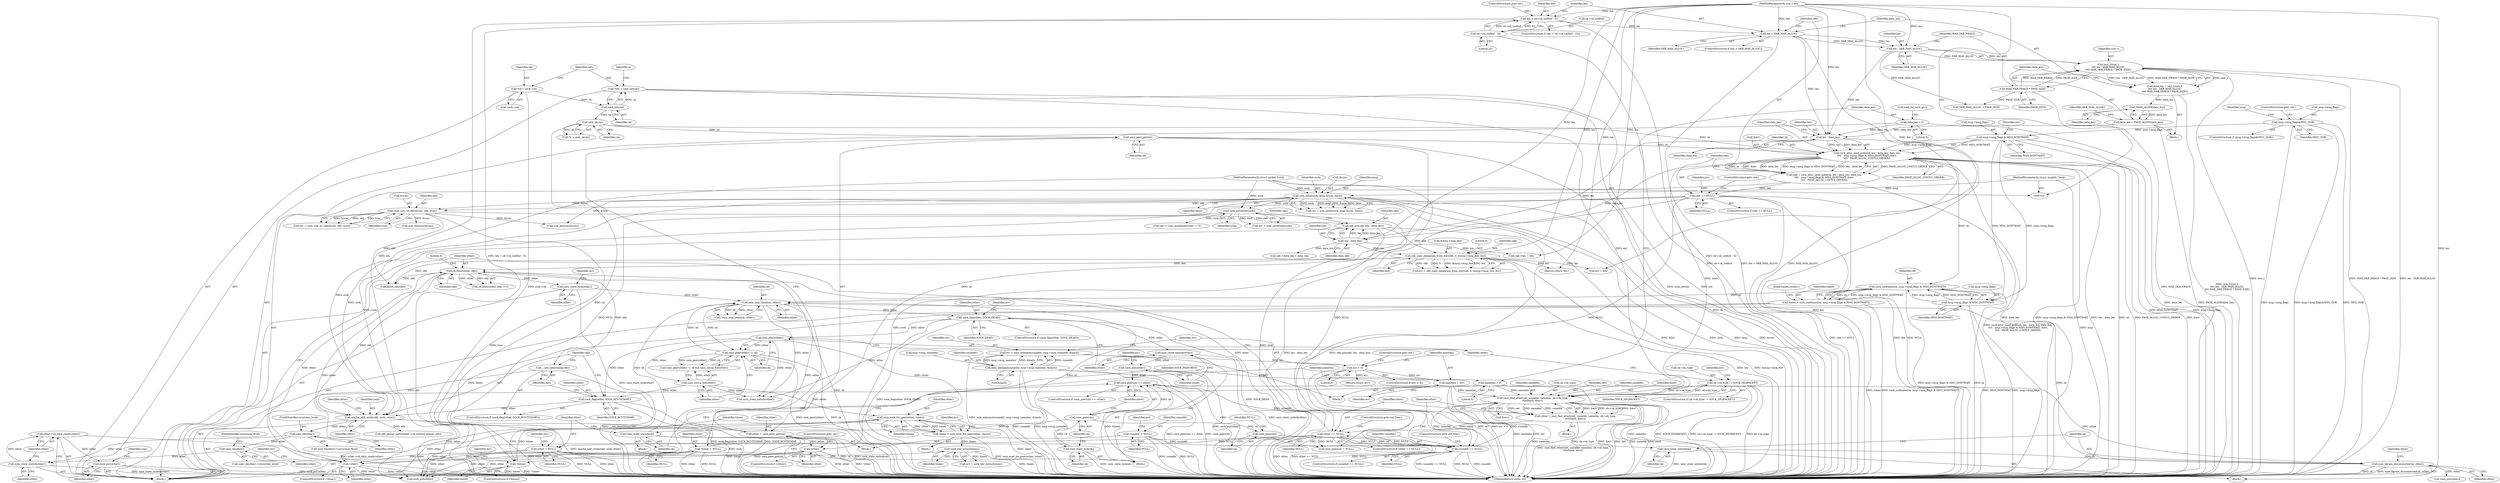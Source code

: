 digraph "0_linux_7d267278a9ece963d77eefec61630223fce08c6c_2@API" {
"1000531" [label="(Call,other->sk_data_ready(other))"];
"1000529" [label="(Call,unix_state_unlock(other))"];
"1000525" [label="(Call,unix_sk(other))"];
"1000520" [label="(Call,unix_sk(other))"];
"1000506" [label="(Call,maybe_add_creds(skb, sock, other))"];
"1000371" [label="(Call,sk_filter(other, skb))"];
"1000365" [label="(Call,other == NULL)"];
"1000352" [label="(Call,other = unix_find_other(net, sunaddr, namelen, sk->sk_type,\n\t\t\t\t\thash, &err))"];
"1000354" [label="(Call,unix_find_other(net, sunaddr, namelen, sk->sk_type,\n\t\t\t\t\thash, &err))"];
"1000115" [label="(Call,*net = sock_net(sk))"];
"1000117" [label="(Call,sock_net(sk))"];
"1000109" [label="(Call,*sk = sock->sk)"];
"1000348" [label="(Call,sunaddr == NULL)"];
"1000175" [label="(Call,unix_mkname(sunaddr, msg->msg_namelen, &hash))"];
"1000192" [label="(Call,sunaddr = NULL)"];
"1000280" [label="(Call,skb == NULL)"];
"1000263" [label="(Call,skb = sock_alloc_send_pskb(sk, len - data_len, data_len,\n\t\t\t\t   msg->msg_flags & MSG_DONTWAIT, &err,\n\t\t\t\t   PAGE_ALLOC_COSTLY_ORDER))"];
"1000265" [label="(Call,sock_alloc_send_pskb(sk, len - data_len, data_len,\n\t\t\t\t   msg->msg_flags & MSG_DONTWAIT, &err,\n\t\t\t\t   PAGE_ALLOC_COSTLY_ORDER))"];
"1000122" [label="(Call,unix_sk(sk))"];
"1000201" [label="(Call,unix_peer_get(sk))"];
"1000267" [label="(Call,len - data_len)"];
"1000241" [label="(Call,len > SKB_MAX_ALLOC)"];
"1000232" [label="(Call,len > sk->sk_sndbuf - 32)"];
"1000106" [label="(MethodParameterIn,size_t len)"];
"1000234" [label="(Call,sk->sk_sndbuf - 32)"];
"1000249" [label="(Call,len - SKB_MAX_ALLOC)"];
"1000139" [label="(Call,data_len = 0)"];
"1000255" [label="(Call,data_len = PAGE_ALIGN(data_len))"];
"1000257" [label="(Call,PAGE_ALIGN(data_len))"];
"1000245" [label="(Call,data_len = min_t(size_t,\n\t\t\t\t len - SKB_MAX_ALLOC,\n\t\t\t\t MAX_SKB_FRAGS * PAGE_SIZE))"];
"1000247" [label="(Call,min_t(size_t,\n\t\t\t\t len - SKB_MAX_ALLOC,\n\t\t\t\t MAX_SKB_FRAGS * PAGE_SIZE))"];
"1000252" [label="(Call,MAX_SKB_FRAGS * PAGE_SIZE)"];
"1000271" [label="(Call,msg->msg_flags & MSG_DONTWAIT)"];
"1000162" [label="(Call,msg->msg_flags&MSG_OOB)"];
"1000187" [label="(Call,namelen = err)"];
"1000183" [label="(Call,err < 0)"];
"1000173" [label="(Call,err = unix_mkname(sunaddr, msg->msg_namelen, &hash))"];
"1000129" [label="(Call,namelen = 0)"];
"1000450" [label="(Call,sk->sk_type != SOCK_SEQPACKET)"];
"1000340" [label="(Call,!other)"];
"1000125" [label="(Call,*other = NULL)"];
"1000488" [label="(Call,unix_wait_for_peer(other, timeo))"];
"1000471" [label="(Call,unix_peer(other))"];
"1000393" [label="(Call,sock_flag(other, SOCK_DEAD))"];
"1000388" [label="(Call,unix_may_send(sk, other))"];
"1000331" [label="(Call,sock_sndtimeo(sk, msg->msg_flags & MSG_DONTWAIT))"];
"1000333" [label="(Call,msg->msg_flags & MSG_DONTWAIT)"];
"1000470" [label="(Call,unix_peer(other) != sk)"];
"1000418" [label="(Call,unix_dgram_disconnected(sk, other))"];
"1000416" [label="(Call,unix_state_unlock(sk))"];
"1000413" [label="(Call,unix_peer(sk))"];
"1000408" [label="(Call,unix_peer(sk))"];
"1000404" [label="(Call,unix_state_lock(sk))"];
"1000407" [label="(Call,unix_peer(sk) == other)"];
"1000399" [label="(Call,sock_put(other))"];
"1000397" [label="(Call,unix_state_unlock(other))"];
"1000429" [label="(Call,unix_state_unlock(sk))"];
"1000380" [label="(Call,unix_state_lock(other))"];
"1000474" [label="(Call,unix_recvq_full(other))"];
"1000478" [label="(Call,!timeo)"];
"1000493" [label="(Call,sock_intr_errno(timeo))"];
"1000486" [label="(Call,timeo = unix_wait_for_peer(other, timeo))"];
"1000329" [label="(Call,timeo = sock_sndtimeo(sk, msg->msg_flags & MSG_DONTWAIT))"];
"1000431" [label="(Call,other = NULL)"];
"1000204" [label="(Call,!other)"];
"1000199" [label="(Call,other = unix_peer_get(sk))"];
"1000318" [label="(Call,skb_copy_datagram_from_iter(skb, 0, &msg->msg_iter, len))"];
"1000301" [label="(Call,skb_put(skb, len - data_len))"];
"1000286" [label="(Call,unix_scm_to_skb(&scm, skb, true))"];
"1000145" [label="(Call,scm_send(sock, msg, &scm, false))"];
"1000104" [label="(MethodParameterIn,struct socket *sock)"];
"1000105" [label="(MethodParameterIn,struct msghdr *msg)"];
"1000303" [label="(Call,len - data_len)"];
"1000504" [label="(Call,__net_timestamp(skb))"];
"1000223" [label="(Call,unix_autobind(sock))"];
"1000501" [label="(Call,sock_flag(other, SOCK_RCVTSTAMP))"];
"1000533" [label="(Call,sock_put(other))"];
"1000432" [label="(Identifier,other)"];
"1000120" [label="(Call,*u = unix_sk(sk))"];
"1000422" [label="(Identifier,other)"];
"1000351" [label="(ControlStructure,goto out_free;)"];
"1000490" [label="(Identifier,timeo)"];
"1000419" [label="(Identifier,sk)"];
"1000433" [label="(Identifier,NULL)"];
"1000141" [label="(Literal,0)"];
"1000365" [label="(Call,other == NULL)"];
"1000162" [label="(Call,msg->msg_flags&MSG_OOB)"];
"1000193" [label="(Identifier,sunaddr)"];
"1000202" [label="(Identifier,sk)"];
"1000491" [label="(Call,err = sock_intr_errno(timeo))"];
"1000129" [label="(Call,namelen = 0)"];
"1000387" [label="(Call,!unix_may_send(sk, other))"];
"1000277" [label="(Identifier,err)"];
"1000287" [label="(Call,&scm)"];
"1000184" [label="(Identifier,err)"];
"1000330" [label="(Identifier,timeo)"];
"1000400" [label="(Identifier,other)"];
"1000353" [label="(Identifier,other)"];
"1000233" [label="(Identifier,len)"];
"1000254" [label="(Identifier,PAGE_SIZE)"];
"1000302" [label="(Identifier,skb)"];
"1000532" [label="(Identifier,other)"];
"1000355" [label="(Identifier,net)"];
"1000269" [label="(Identifier,data_len)"];
"1000243" [label="(Identifier,SKB_MAX_ALLOC)"];
"1000194" [label="(Identifier,NULL)"];
"1000210" [label="(Identifier,SOCK_PASSCRED)"];
"1000223" [label="(Call,unix_autobind(sock))"];
"1000541" [label="(Call,unix_state_unlock(other))"];
"1000415" [label="(Identifier,NULL)"];
"1000356" [label="(Identifier,sunaddr)"];
"1000139" [label="(Call,data_len = 0)"];
"1000406" [label="(ControlStructure,if (unix_peer(sk) == other))"];
"1000551" [label="(Call,scm_destroy(&scm))"];
"1000537" [label="(Identifier,scm)"];
"1000431" [label="(Call,other = NULL)"];
"1000242" [label="(Identifier,len)"];
"1000272" [label="(Call,msg->msg_flags)"];
"1000255" [label="(Call,data_len = PAGE_ALIGN(data_len))"];
"1000507" [label="(Identifier,skb)"];
"1000531" [label="(Call,other->sk_data_ready(other))"];
"1000186" [label="(ControlStructure,goto out;)"];
"1000390" [label="(Identifier,other)"];
"1000260" [label="(Call,SKB_MAX_ALLOC < PAGE_SIZE)"];
"1000188" [label="(Identifier,namelen)"];
"1000454" [label="(Identifier,SOCK_SEQPACKET)"];
"1000477" [label="(ControlStructure,if (!timeo))"];
"1000221" [label="(Call,err = unix_autobind(sock))"];
"1000187" [label="(Call,namelen = err)"];
"1000200" [label="(Identifier,other)"];
"1000267" [label="(Call,len - data_len)"];
"1000341" [label="(Identifier,other)"];
"1000106" [label="(MethodParameterIn,size_t len)"];
"1000338" [label="(JumpTarget,restart:)"];
"1000183" [label="(Call,err < 0)"];
"1000301" [label="(Call,skb_put(skb, len - data_len))"];
"1000352" [label="(Call,other = unix_find_other(net, sunaddr, namelen, sk->sk_type,\n\t\t\t\t\thash, &err))"];
"1000486" [label="(Call,timeo = unix_wait_for_peer(other, timeo))"];
"1000354" [label="(Call,unix_find_other(net, sunaddr, namelen, sk->sk_type,\n\t\t\t\t\thash, &err))"];
"1000405" [label="(Identifier,sk)"];
"1000538" [label="(Return,return len;)"];
"1000475" [label="(Identifier,other)"];
"1000527" [label="(FieldIdentifier,recursion_level)"];
"1000471" [label="(Call,unix_peer(other))"];
"1000140" [label="(Identifier,data_len)"];
"1000172" [label="(Block,)"];
"1000321" [label="(Call,&msg->msg_iter)"];
"1000348" [label="(Call,sunaddr == NULL)"];
"1000556" [label="(MethodReturn,static int)"];
"1000305" [label="(Identifier,data_len)"];
"1000244" [label="(Block,)"];
"1000203" [label="(ControlStructure,if (!other))"];
"1000117" [label="(Call,sock_net(sk))"];
"1000281" [label="(Identifier,skb)"];
"1000251" [label="(Identifier,SKB_MAX_ALLOC)"];
"1000413" [label="(Call,unix_peer(sk))"];
"1000409" [label="(Identifier,sk)"];
"1000320" [label="(Literal,0)"];
"1000508" [label="(Identifier,sock)"];
"1000248" [label="(Identifier,size_t)"];
"1000174" [label="(Identifier,err)"];
"1000361" [label="(Identifier,hash)"];
"1000204" [label="(Call,!other)"];
"1000234" [label="(Call,sk->sk_sndbuf - 32)"];
"1000372" [label="(Identifier,other)"];
"1000318" [label="(Call,skb_copy_datagram_from_iter(skb, 0, &msg->msg_iter, len))"];
"1000261" [label="(Identifier,SKB_MAX_ALLOC)"];
"1000176" [label="(Identifier,sunaddr)"];
"1000258" [label="(Identifier,data_len)"];
"1000478" [label="(Call,!timeo)"];
"1000362" [label="(Call,&err)"];
"1000147" [label="(Identifier,msg)"];
"1000146" [label="(Identifier,sock)"];
"1000435" [label="(Identifier,err)"];
"1000450" [label="(Call,sk->sk_type != SOCK_SEQPACKET)"];
"1000268" [label="(Identifier,len)"];
"1000449" [label="(ControlStructure,if (sk->sk_type != SOCK_SEQPACKET))"];
"1000349" [label="(Identifier,sunaddr)"];
"1000414" [label="(Identifier,sk)"];
"1000306" [label="(Call,skb->data_len = data_len)"];
"1000122" [label="(Call,unix_sk(sk))"];
"1000525" [label="(Call,unix_sk(other))"];
"1000224" [label="(Identifier,sock)"];
"1000127" [label="(Identifier,NULL)"];
"1000241" [label="(Call,len > SKB_MAX_ALLOC)"];
"1000474" [label="(Call,unix_recvq_full(other))"];
"1000513" [label="(Identifier,other)"];
"1000380" [label="(Call,unix_state_lock(other))"];
"1000175" [label="(Call,unix_mkname(sunaddr, msg->msg_namelen, &hash))"];
"1000408" [label="(Call,unix_peer(sk))"];
"1000342" [label="(Block,)"];
"1000311" [label="(Call,skb->len = len)"];
"1000304" [label="(Identifier,len)"];
"1000266" [label="(Identifier,sk)"];
"1000529" [label="(Call,unix_state_unlock(other))"];
"1000270" [label="(Identifier,data_len)"];
"1000544" [label="(Call,kfree_skb(skb))"];
"1000275" [label="(Identifier,MSG_DONTWAIT)"];
"1000535" [label="(Call,scm_destroy(&scm))"];
"1000367" [label="(Identifier,NULL)"];
"1000161" [label="(ControlStructure,if (msg->msg_flags&MSG_OOB))"];
"1000170" [label="(Identifier,msg)"];
"1000402" [label="(Identifier,err)"];
"1000284" [label="(Call,err = unix_scm_to_skb(&scm, skb, true))"];
"1000371" [label="(Call,sk_filter(other, skb))"];
"1000143" [label="(Call,err = scm_send(sock, msg, &scm, false))"];
"1000115" [label="(Call,*net = sock_net(sk))"];
"1000526" [label="(Identifier,other)"];
"1000521" [label="(Identifier,other)"];
"1000286" [label="(Call,unix_scm_to_skb(&scm, skb, true))"];
"1000331" [label="(Call,sock_sndtimeo(sk, msg->msg_flags & MSG_DONTWAIT))"];
"1000166" [label="(Identifier,MSG_OOB)"];
"1000520" [label="(Call,unix_sk(other))"];
"1000337" [label="(Identifier,MSG_DONTWAIT)"];
"1000522" [label="(FieldIdentifier,recursion_level)"];
"1000416" [label="(Call,unix_state_unlock(sk))"];
"1000173" [label="(Call,err = unix_mkname(sunaddr, msg->msg_namelen, &hash))"];
"1000473" [label="(Identifier,sk)"];
"1000376" [label="(Call,err = len)"];
"1000470" [label="(Call,unix_peer(other) != sk)"];
"1000428" [label="(Block,)"];
"1000357" [label="(Identifier,namelen)"];
"1000240" [label="(ControlStructure,if (len > SKB_MAX_ALLOC))"];
"1000505" [label="(Identifier,skb)"];
"1000280" [label="(Call,skb == NULL)"];
"1000235" [label="(Call,sk->sk_sndbuf)"];
"1000196" [label="(Identifier,err)"];
"1000290" [label="(Identifier,true)"];
"1000502" [label="(Identifier,other)"];
"1000334" [label="(Call,msg->msg_flags)"];
"1000489" [label="(Identifier,other)"];
"1000488" [label="(Call,unix_wait_for_peer(other, timeo))"];
"1000347" [label="(ControlStructure,if (sunaddr == NULL))"];
"1000399" [label="(Call,sock_put(other))"];
"1000150" [label="(Identifier,false)"];
"1000109" [label="(Call,*sk = sock->sk)"];
"1000554" [label="(Return,return err;)"];
"1000472" [label="(Identifier,other)"];
"1000389" [label="(Identifier,sk)"];
"1000265" [label="(Call,sock_alloc_send_pskb(sk, len - data_len, data_len,\n\t\t\t\t   msg->msg_flags & MSG_DONTWAIT, &err,\n\t\t\t\t   PAGE_ALLOC_COSTLY_ORDER))"];
"1000283" [label="(ControlStructure,goto out;)"];
"1000252" [label="(Call,MAX_SKB_FRAGS * PAGE_SIZE)"];
"1000421" [label="(Call,sock_put(other))"];
"1000476" [label="(Block,)"];
"1000316" [label="(Call,err = skb_copy_datagram_from_iter(skb, 0, &msg->msg_iter, len))"];
"1000289" [label="(Identifier,skb)"];
"1000126" [label="(Identifier,other)"];
"1000339" [label="(ControlStructure,if (!other))"];
"1000482" [label="(Identifier,err)"];
"1000504" [label="(Call,__net_timestamp(skb))"];
"1000430" [label="(Identifier,sk)"];
"1000303" [label="(Call,len - data_len)"];
"1000394" [label="(Identifier,other)"];
"1000479" [label="(Identifier,timeo)"];
"1000451" [label="(Call,sk->sk_type)"];
"1000370" [label="(Call,sk_filter(other, skb) < 0)"];
"1000509" [label="(Identifier,other)"];
"1000383" [label="(Identifier,err)"];
"1000364" [label="(ControlStructure,if (other == NULL))"];
"1000373" [label="(Identifier,skb)"];
"1000340" [label="(Call,!other)"];
"1000412" [label="(Call,unix_peer(sk) = NULL)"];
"1000332" [label="(Identifier,sk)"];
"1000192" [label="(Call,sunaddr = NULL)"];
"1000177" [label="(Call,msg->msg_namelen)"];
"1000492" [label="(Identifier,err)"];
"1000231" [label="(ControlStructure,if (len > sk->sk_sndbuf - 32))"];
"1000510" [label="(Call,skb_queue_tail(&other->sk_receive_queue, skb))"];
"1000105" [label="(MethodParameterIn,struct msghdr *msg)"];
"1000182" [label="(ControlStructure,if (err < 0))"];
"1000257" [label="(Call,PAGE_ALIGN(data_len))"];
"1000245" [label="(Call,data_len = min_t(size_t,\n\t\t\t\t len - SKB_MAX_ALLOC,\n\t\t\t\t MAX_SKB_FRAGS * PAGE_SIZE))"];
"1000533" [label="(Call,sock_put(other))"];
"1000417" [label="(Identifier,sk)"];
"1000249" [label="(Call,len - SKB_MAX_ALLOC)"];
"1000131" [label="(Literal,0)"];
"1000429" [label="(Call,unix_state_unlock(sk))"];
"1000493" [label="(Call,sock_intr_errno(timeo))"];
"1000104" [label="(MethodParameterIn,struct socket *sock)"];
"1000457" [label="(Identifier,err)"];
"1000397" [label="(Call,unix_state_unlock(other))"];
"1000278" [label="(Identifier,PAGE_ALLOC_COSTLY_ORDER)"];
"1000469" [label="(Call,unix_peer(other) != sk && unix_recvq_full(other))"];
"1000148" [label="(Call,&scm)"];
"1000123" [label="(Identifier,sk)"];
"1000549" [label="(Call,sock_put(other))"];
"1000398" [label="(Identifier,other)"];
"1000524" [label="(Call,unix_sk(other)->recursion_level)"];
"1000279" [label="(ControlStructure,if (skb == NULL))"];
"1000256" [label="(Identifier,data_len)"];
"1000368" [label="(ControlStructure,goto out_free;)"];
"1000271" [label="(Call,msg->msg_flags & MSG_DONTWAIT)"];
"1000111" [label="(Call,sock->sk)"];
"1000439" [label="(Identifier,err)"];
"1000246" [label="(Identifier,data_len)"];
"1000381" [label="(Identifier,other)"];
"1000145" [label="(Call,scm_send(sock, msg, &scm, false))"];
"1000206" [label="(ControlStructure,goto out;)"];
"1000530" [label="(Identifier,other)"];
"1000142" [label="(Call,wait_for_unix_gc())"];
"1000205" [label="(Identifier,other)"];
"1000285" [label="(Identifier,err)"];
"1000325" [label="(Identifier,len)"];
"1000185" [label="(Literal,0)"];
"1000130" [label="(Identifier,namelen)"];
"1000238" [label="(Literal,32)"];
"1000404" [label="(Call,unix_state_lock(sk))"];
"1000250" [label="(Identifier,len)"];
"1000308" [label="(Identifier,skb)"];
"1000121" [label="(Identifier,u)"];
"1000201" [label="(Call,unix_peer_get(sk))"];
"1000253" [label="(Identifier,MAX_SKB_FRAGS)"];
"1000167" [label="(ControlStructure,goto out;)"];
"1000494" [label="(Identifier,timeo)"];
"1000500" [label="(ControlStructure,if (sock_flag(other, SOCK_RCVTSTAMP)))"];
"1000519" [label="(Call,unix_sk(other)->recursion_level)"];
"1000329" [label="(Call,timeo = sock_sndtimeo(sk, msg->msg_flags & MSG_DONTWAIT))"];
"1000180" [label="(Call,&hash)"];
"1000189" [label="(Identifier,err)"];
"1000276" [label="(Call,&err)"];
"1000232" [label="(Call,len > sk->sk_sndbuf - 32)"];
"1000118" [label="(Identifier,sk)"];
"1000506" [label="(Call,maybe_add_creds(skb, sock, other))"];
"1000374" [label="(Literal,0)"];
"1000393" [label="(Call,sock_flag(other, SOCK_DEAD))"];
"1000392" [label="(ControlStructure,if (sock_flag(other, SOCK_DEAD)))"];
"1000282" [label="(Identifier,NULL)"];
"1000410" [label="(Identifier,other)"];
"1000396" [label="(Block,)"];
"1000125" [label="(Call,*other = NULL)"];
"1000388" [label="(Call,unix_may_send(sk, other))"];
"1000358" [label="(Call,sk->sk_type)"];
"1000395" [label="(Identifier,SOCK_DEAD)"];
"1000107" [label="(Block,)"];
"1000264" [label="(Identifier,skb)"];
"1000163" [label="(Call,msg->msg_flags)"];
"1000418" [label="(Call,unix_dgram_disconnected(sk, other))"];
"1000407" [label="(Call,unix_peer(sk) == other)"];
"1000191" [label="(Block,)"];
"1000534" [label="(Identifier,other)"];
"1000350" [label="(Identifier,NULL)"];
"1000503" [label="(Identifier,SOCK_RCVTSTAMP)"];
"1000247" [label="(Call,min_t(size_t,\n\t\t\t\t len - SKB_MAX_ALLOC,\n\t\t\t\t MAX_SKB_FRAGS * PAGE_SIZE))"];
"1000116" [label="(Identifier,net)"];
"1000263" [label="(Call,skb = sock_alloc_send_pskb(sk, len - data_len, data_len,\n\t\t\t\t   msg->msg_flags & MSG_DONTWAIT, &err,\n\t\t\t\t   PAGE_ALLOC_COSTLY_ORDER))"];
"1000319" [label="(Identifier,skb)"];
"1000220" [label="(Call,(err = unix_autobind(sock)) != 0)"];
"1000199" [label="(Call,other = unix_peer_get(sk))"];
"1000501" [label="(Call,sock_flag(other, SOCK_RCVTSTAMP))"];
"1000333" [label="(Call,msg->msg_flags & MSG_DONTWAIT)"];
"1000344" [label="(Identifier,err)"];
"1000366" [label="(Identifier,other)"];
"1000420" [label="(Identifier,other)"];
"1000239" [label="(ControlStructure,goto out;)"];
"1000487" [label="(Identifier,timeo)"];
"1000411" [label="(Block,)"];
"1000110" [label="(Identifier,sk)"];
"1000531" -> "1000107"  [label="AST: "];
"1000531" -> "1000532"  [label="CFG: "];
"1000532" -> "1000531"  [label="AST: "];
"1000534" -> "1000531"  [label="CFG: "];
"1000531" -> "1000556"  [label="DDG: other->sk_data_ready(other)"];
"1000529" -> "1000531"  [label="DDG: other"];
"1000531" -> "1000533"  [label="DDG: other"];
"1000529" -> "1000107"  [label="AST: "];
"1000529" -> "1000530"  [label="CFG: "];
"1000530" -> "1000529"  [label="AST: "];
"1000532" -> "1000529"  [label="CFG: "];
"1000529" -> "1000556"  [label="DDG: unix_state_unlock(other)"];
"1000525" -> "1000529"  [label="DDG: other"];
"1000520" -> "1000529"  [label="DDG: other"];
"1000525" -> "1000524"  [label="AST: "];
"1000525" -> "1000526"  [label="CFG: "];
"1000526" -> "1000525"  [label="AST: "];
"1000527" -> "1000525"  [label="CFG: "];
"1000520" -> "1000525"  [label="DDG: other"];
"1000520" -> "1000519"  [label="AST: "];
"1000520" -> "1000521"  [label="CFG: "];
"1000521" -> "1000520"  [label="AST: "];
"1000522" -> "1000520"  [label="CFG: "];
"1000506" -> "1000520"  [label="DDG: other"];
"1000506" -> "1000107"  [label="AST: "];
"1000506" -> "1000509"  [label="CFG: "];
"1000507" -> "1000506"  [label="AST: "];
"1000508" -> "1000506"  [label="AST: "];
"1000509" -> "1000506"  [label="AST: "];
"1000513" -> "1000506"  [label="CFG: "];
"1000506" -> "1000556"  [label="DDG: maybe_add_creds(skb, sock, other)"];
"1000506" -> "1000556"  [label="DDG: sock"];
"1000371" -> "1000506"  [label="DDG: skb"];
"1000504" -> "1000506"  [label="DDG: skb"];
"1000145" -> "1000506"  [label="DDG: sock"];
"1000223" -> "1000506"  [label="DDG: sock"];
"1000104" -> "1000506"  [label="DDG: sock"];
"1000501" -> "1000506"  [label="DDG: other"];
"1000506" -> "1000510"  [label="DDG: skb"];
"1000371" -> "1000370"  [label="AST: "];
"1000371" -> "1000373"  [label="CFG: "];
"1000372" -> "1000371"  [label="AST: "];
"1000373" -> "1000371"  [label="AST: "];
"1000374" -> "1000371"  [label="CFG: "];
"1000371" -> "1000556"  [label="DDG: other"];
"1000371" -> "1000370"  [label="DDG: other"];
"1000371" -> "1000370"  [label="DDG: skb"];
"1000365" -> "1000371"  [label="DDG: other"];
"1000340" -> "1000371"  [label="DDG: other"];
"1000318" -> "1000371"  [label="DDG: skb"];
"1000371" -> "1000380"  [label="DDG: other"];
"1000371" -> "1000504"  [label="DDG: skb"];
"1000371" -> "1000544"  [label="DDG: skb"];
"1000371" -> "1000549"  [label="DDG: other"];
"1000365" -> "1000364"  [label="AST: "];
"1000365" -> "1000367"  [label="CFG: "];
"1000366" -> "1000365"  [label="AST: "];
"1000367" -> "1000365"  [label="AST: "];
"1000368" -> "1000365"  [label="CFG: "];
"1000372" -> "1000365"  [label="CFG: "];
"1000365" -> "1000556"  [label="DDG: other == NULL"];
"1000365" -> "1000556"  [label="DDG: NULL"];
"1000365" -> "1000556"  [label="DDG: other"];
"1000365" -> "1000348"  [label="DDG: NULL"];
"1000352" -> "1000365"  [label="DDG: other"];
"1000348" -> "1000365"  [label="DDG: NULL"];
"1000365" -> "1000412"  [label="DDG: NULL"];
"1000365" -> "1000431"  [label="DDG: NULL"];
"1000365" -> "1000549"  [label="DDG: other"];
"1000352" -> "1000342"  [label="AST: "];
"1000352" -> "1000354"  [label="CFG: "];
"1000353" -> "1000352"  [label="AST: "];
"1000354" -> "1000352"  [label="AST: "];
"1000366" -> "1000352"  [label="CFG: "];
"1000352" -> "1000556"  [label="DDG: unix_find_other(net, sunaddr, namelen, sk->sk_type,\n\t\t\t\t\thash, &err)"];
"1000354" -> "1000352"  [label="DDG: hash"];
"1000354" -> "1000352"  [label="DDG: sk->sk_type"];
"1000354" -> "1000352"  [label="DDG: &err"];
"1000354" -> "1000352"  [label="DDG: net"];
"1000354" -> "1000352"  [label="DDG: namelen"];
"1000354" -> "1000352"  [label="DDG: sunaddr"];
"1000354" -> "1000362"  [label="CFG: "];
"1000355" -> "1000354"  [label="AST: "];
"1000356" -> "1000354"  [label="AST: "];
"1000357" -> "1000354"  [label="AST: "];
"1000358" -> "1000354"  [label="AST: "];
"1000361" -> "1000354"  [label="AST: "];
"1000362" -> "1000354"  [label="AST: "];
"1000354" -> "1000556"  [label="DDG: sunaddr"];
"1000354" -> "1000556"  [label="DDG: hash"];
"1000354" -> "1000556"  [label="DDG: namelen"];
"1000354" -> "1000556"  [label="DDG: sk->sk_type"];
"1000354" -> "1000556"  [label="DDG: &err"];
"1000354" -> "1000556"  [label="DDG: net"];
"1000354" -> "1000348"  [label="DDG: sunaddr"];
"1000115" -> "1000354"  [label="DDG: net"];
"1000348" -> "1000354"  [label="DDG: sunaddr"];
"1000187" -> "1000354"  [label="DDG: namelen"];
"1000129" -> "1000354"  [label="DDG: namelen"];
"1000450" -> "1000354"  [label="DDG: sk->sk_type"];
"1000265" -> "1000354"  [label="DDG: &err"];
"1000354" -> "1000450"  [label="DDG: sk->sk_type"];
"1000115" -> "1000107"  [label="AST: "];
"1000115" -> "1000117"  [label="CFG: "];
"1000116" -> "1000115"  [label="AST: "];
"1000117" -> "1000115"  [label="AST: "];
"1000121" -> "1000115"  [label="CFG: "];
"1000115" -> "1000556"  [label="DDG: sock_net(sk)"];
"1000115" -> "1000556"  [label="DDG: net"];
"1000117" -> "1000115"  [label="DDG: sk"];
"1000117" -> "1000118"  [label="CFG: "];
"1000118" -> "1000117"  [label="AST: "];
"1000109" -> "1000117"  [label="DDG: sk"];
"1000117" -> "1000122"  [label="DDG: sk"];
"1000109" -> "1000107"  [label="AST: "];
"1000109" -> "1000111"  [label="CFG: "];
"1000110" -> "1000109"  [label="AST: "];
"1000111" -> "1000109"  [label="AST: "];
"1000116" -> "1000109"  [label="CFG: "];
"1000109" -> "1000556"  [label="DDG: sock->sk"];
"1000348" -> "1000347"  [label="AST: "];
"1000348" -> "1000350"  [label="CFG: "];
"1000349" -> "1000348"  [label="AST: "];
"1000350" -> "1000348"  [label="AST: "];
"1000351" -> "1000348"  [label="CFG: "];
"1000353" -> "1000348"  [label="CFG: "];
"1000348" -> "1000556"  [label="DDG: sunaddr"];
"1000348" -> "1000556"  [label="DDG: sunaddr == NULL"];
"1000348" -> "1000556"  [label="DDG: NULL"];
"1000175" -> "1000348"  [label="DDG: sunaddr"];
"1000192" -> "1000348"  [label="DDG: sunaddr"];
"1000280" -> "1000348"  [label="DDG: NULL"];
"1000175" -> "1000173"  [label="AST: "];
"1000175" -> "1000180"  [label="CFG: "];
"1000176" -> "1000175"  [label="AST: "];
"1000177" -> "1000175"  [label="AST: "];
"1000180" -> "1000175"  [label="AST: "];
"1000173" -> "1000175"  [label="CFG: "];
"1000175" -> "1000556"  [label="DDG: &hash"];
"1000175" -> "1000556"  [label="DDG: sunaddr"];
"1000175" -> "1000556"  [label="DDG: msg->msg_namelen"];
"1000175" -> "1000173"  [label="DDG: sunaddr"];
"1000175" -> "1000173"  [label="DDG: msg->msg_namelen"];
"1000175" -> "1000173"  [label="DDG: &hash"];
"1000192" -> "1000191"  [label="AST: "];
"1000192" -> "1000194"  [label="CFG: "];
"1000193" -> "1000192"  [label="AST: "];
"1000194" -> "1000192"  [label="AST: "];
"1000196" -> "1000192"  [label="CFG: "];
"1000192" -> "1000556"  [label="DDG: NULL"];
"1000192" -> "1000556"  [label="DDG: sunaddr"];
"1000280" -> "1000279"  [label="AST: "];
"1000280" -> "1000282"  [label="CFG: "];
"1000281" -> "1000280"  [label="AST: "];
"1000282" -> "1000280"  [label="AST: "];
"1000283" -> "1000280"  [label="CFG: "];
"1000285" -> "1000280"  [label="CFG: "];
"1000280" -> "1000556"  [label="DDG: NULL"];
"1000280" -> "1000556"  [label="DDG: skb == NULL"];
"1000280" -> "1000556"  [label="DDG: skb"];
"1000263" -> "1000280"  [label="DDG: skb"];
"1000280" -> "1000286"  [label="DDG: skb"];
"1000280" -> "1000412"  [label="DDG: NULL"];
"1000280" -> "1000431"  [label="DDG: NULL"];
"1000263" -> "1000107"  [label="AST: "];
"1000263" -> "1000265"  [label="CFG: "];
"1000264" -> "1000263"  [label="AST: "];
"1000265" -> "1000263"  [label="AST: "];
"1000281" -> "1000263"  [label="CFG: "];
"1000263" -> "1000556"  [label="DDG: sock_alloc_send_pskb(sk, len - data_len, data_len,\n\t\t\t\t   msg->msg_flags & MSG_DONTWAIT, &err,\n\t\t\t\t   PAGE_ALLOC_COSTLY_ORDER)"];
"1000265" -> "1000263"  [label="DDG: PAGE_ALLOC_COSTLY_ORDER"];
"1000265" -> "1000263"  [label="DDG: sk"];
"1000265" -> "1000263"  [label="DDG: &err"];
"1000265" -> "1000263"  [label="DDG: data_len"];
"1000265" -> "1000263"  [label="DDG: msg->msg_flags & MSG_DONTWAIT"];
"1000265" -> "1000263"  [label="DDG: len - data_len"];
"1000265" -> "1000278"  [label="CFG: "];
"1000266" -> "1000265"  [label="AST: "];
"1000267" -> "1000265"  [label="AST: "];
"1000270" -> "1000265"  [label="AST: "];
"1000271" -> "1000265"  [label="AST: "];
"1000276" -> "1000265"  [label="AST: "];
"1000278" -> "1000265"  [label="AST: "];
"1000265" -> "1000556"  [label="DDG: len - data_len"];
"1000265" -> "1000556"  [label="DDG: sk"];
"1000265" -> "1000556"  [label="DDG: PAGE_ALLOC_COSTLY_ORDER"];
"1000265" -> "1000556"  [label="DDG: &err"];
"1000265" -> "1000556"  [label="DDG: data_len"];
"1000265" -> "1000556"  [label="DDG: msg->msg_flags & MSG_DONTWAIT"];
"1000122" -> "1000265"  [label="DDG: sk"];
"1000201" -> "1000265"  [label="DDG: sk"];
"1000267" -> "1000265"  [label="DDG: len"];
"1000267" -> "1000265"  [label="DDG: data_len"];
"1000271" -> "1000265"  [label="DDG: msg->msg_flags"];
"1000271" -> "1000265"  [label="DDG: MSG_DONTWAIT"];
"1000265" -> "1000303"  [label="DDG: data_len"];
"1000265" -> "1000331"  [label="DDG: sk"];
"1000122" -> "1000120"  [label="AST: "];
"1000122" -> "1000123"  [label="CFG: "];
"1000123" -> "1000122"  [label="AST: "];
"1000120" -> "1000122"  [label="CFG: "];
"1000122" -> "1000556"  [label="DDG: sk"];
"1000122" -> "1000120"  [label="DDG: sk"];
"1000122" -> "1000201"  [label="DDG: sk"];
"1000201" -> "1000199"  [label="AST: "];
"1000201" -> "1000202"  [label="CFG: "];
"1000202" -> "1000201"  [label="AST: "];
"1000199" -> "1000201"  [label="CFG: "];
"1000201" -> "1000556"  [label="DDG: sk"];
"1000201" -> "1000199"  [label="DDG: sk"];
"1000267" -> "1000269"  [label="CFG: "];
"1000268" -> "1000267"  [label="AST: "];
"1000269" -> "1000267"  [label="AST: "];
"1000270" -> "1000267"  [label="CFG: "];
"1000267" -> "1000556"  [label="DDG: len"];
"1000241" -> "1000267"  [label="DDG: len"];
"1000249" -> "1000267"  [label="DDG: len"];
"1000106" -> "1000267"  [label="DDG: len"];
"1000139" -> "1000267"  [label="DDG: data_len"];
"1000255" -> "1000267"  [label="DDG: data_len"];
"1000267" -> "1000303"  [label="DDG: len"];
"1000241" -> "1000240"  [label="AST: "];
"1000241" -> "1000243"  [label="CFG: "];
"1000242" -> "1000241"  [label="AST: "];
"1000243" -> "1000241"  [label="AST: "];
"1000246" -> "1000241"  [label="CFG: "];
"1000264" -> "1000241"  [label="CFG: "];
"1000241" -> "1000556"  [label="DDG: len > SKB_MAX_ALLOC"];
"1000241" -> "1000556"  [label="DDG: SKB_MAX_ALLOC"];
"1000232" -> "1000241"  [label="DDG: len"];
"1000106" -> "1000241"  [label="DDG: len"];
"1000241" -> "1000249"  [label="DDG: len"];
"1000241" -> "1000249"  [label="DDG: SKB_MAX_ALLOC"];
"1000232" -> "1000231"  [label="AST: "];
"1000232" -> "1000234"  [label="CFG: "];
"1000233" -> "1000232"  [label="AST: "];
"1000234" -> "1000232"  [label="AST: "];
"1000239" -> "1000232"  [label="CFG: "];
"1000242" -> "1000232"  [label="CFG: "];
"1000232" -> "1000556"  [label="DDG: len"];
"1000232" -> "1000556"  [label="DDG: len > sk->sk_sndbuf - 32"];
"1000232" -> "1000556"  [label="DDG: sk->sk_sndbuf - 32"];
"1000106" -> "1000232"  [label="DDG: len"];
"1000234" -> "1000232"  [label="DDG: sk->sk_sndbuf"];
"1000234" -> "1000232"  [label="DDG: 32"];
"1000106" -> "1000103"  [label="AST: "];
"1000106" -> "1000556"  [label="DDG: len"];
"1000106" -> "1000249"  [label="DDG: len"];
"1000106" -> "1000303"  [label="DDG: len"];
"1000106" -> "1000311"  [label="DDG: len"];
"1000106" -> "1000318"  [label="DDG: len"];
"1000106" -> "1000376"  [label="DDG: len"];
"1000106" -> "1000538"  [label="DDG: len"];
"1000234" -> "1000238"  [label="CFG: "];
"1000235" -> "1000234"  [label="AST: "];
"1000238" -> "1000234"  [label="AST: "];
"1000234" -> "1000556"  [label="DDG: sk->sk_sndbuf"];
"1000249" -> "1000247"  [label="AST: "];
"1000249" -> "1000251"  [label="CFG: "];
"1000250" -> "1000249"  [label="AST: "];
"1000251" -> "1000249"  [label="AST: "];
"1000253" -> "1000249"  [label="CFG: "];
"1000249" -> "1000247"  [label="DDG: len"];
"1000249" -> "1000247"  [label="DDG: SKB_MAX_ALLOC"];
"1000249" -> "1000260"  [label="DDG: SKB_MAX_ALLOC"];
"1000139" -> "1000107"  [label="AST: "];
"1000139" -> "1000141"  [label="CFG: "];
"1000140" -> "1000139"  [label="AST: "];
"1000141" -> "1000139"  [label="AST: "];
"1000142" -> "1000139"  [label="CFG: "];
"1000139" -> "1000556"  [label="DDG: data_len"];
"1000255" -> "1000244"  [label="AST: "];
"1000255" -> "1000257"  [label="CFG: "];
"1000256" -> "1000255"  [label="AST: "];
"1000257" -> "1000255"  [label="AST: "];
"1000261" -> "1000255"  [label="CFG: "];
"1000255" -> "1000556"  [label="DDG: PAGE_ALIGN(data_len)"];
"1000257" -> "1000255"  [label="DDG: data_len"];
"1000257" -> "1000258"  [label="CFG: "];
"1000258" -> "1000257"  [label="AST: "];
"1000245" -> "1000257"  [label="DDG: data_len"];
"1000245" -> "1000244"  [label="AST: "];
"1000245" -> "1000247"  [label="CFG: "];
"1000246" -> "1000245"  [label="AST: "];
"1000247" -> "1000245"  [label="AST: "];
"1000256" -> "1000245"  [label="CFG: "];
"1000245" -> "1000556"  [label="DDG: min_t(size_t,\n\t\t\t\t len - SKB_MAX_ALLOC,\n\t\t\t\t MAX_SKB_FRAGS * PAGE_SIZE)"];
"1000247" -> "1000245"  [label="DDG: size_t"];
"1000247" -> "1000245"  [label="DDG: len - SKB_MAX_ALLOC"];
"1000247" -> "1000245"  [label="DDG: MAX_SKB_FRAGS * PAGE_SIZE"];
"1000247" -> "1000252"  [label="CFG: "];
"1000248" -> "1000247"  [label="AST: "];
"1000252" -> "1000247"  [label="AST: "];
"1000247" -> "1000556"  [label="DDG: size_t"];
"1000247" -> "1000556"  [label="DDG: MAX_SKB_FRAGS * PAGE_SIZE"];
"1000247" -> "1000556"  [label="DDG: len - SKB_MAX_ALLOC"];
"1000252" -> "1000247"  [label="DDG: MAX_SKB_FRAGS"];
"1000252" -> "1000247"  [label="DDG: PAGE_SIZE"];
"1000252" -> "1000254"  [label="CFG: "];
"1000253" -> "1000252"  [label="AST: "];
"1000254" -> "1000252"  [label="AST: "];
"1000252" -> "1000556"  [label="DDG: MAX_SKB_FRAGS"];
"1000252" -> "1000260"  [label="DDG: PAGE_SIZE"];
"1000271" -> "1000275"  [label="CFG: "];
"1000272" -> "1000271"  [label="AST: "];
"1000275" -> "1000271"  [label="AST: "];
"1000277" -> "1000271"  [label="CFG: "];
"1000271" -> "1000556"  [label="DDG: MSG_DONTWAIT"];
"1000271" -> "1000556"  [label="DDG: msg->msg_flags"];
"1000162" -> "1000271"  [label="DDG: msg->msg_flags"];
"1000271" -> "1000333"  [label="DDG: msg->msg_flags"];
"1000271" -> "1000333"  [label="DDG: MSG_DONTWAIT"];
"1000162" -> "1000161"  [label="AST: "];
"1000162" -> "1000166"  [label="CFG: "];
"1000163" -> "1000162"  [label="AST: "];
"1000166" -> "1000162"  [label="AST: "];
"1000167" -> "1000162"  [label="CFG: "];
"1000170" -> "1000162"  [label="CFG: "];
"1000162" -> "1000556"  [label="DDG: MSG_OOB"];
"1000162" -> "1000556"  [label="DDG: msg->msg_flags"];
"1000162" -> "1000556"  [label="DDG: msg->msg_flags&MSG_OOB"];
"1000187" -> "1000172"  [label="AST: "];
"1000187" -> "1000189"  [label="CFG: "];
"1000188" -> "1000187"  [label="AST: "];
"1000189" -> "1000187"  [label="AST: "];
"1000210" -> "1000187"  [label="CFG: "];
"1000187" -> "1000556"  [label="DDG: namelen"];
"1000187" -> "1000556"  [label="DDG: err"];
"1000183" -> "1000187"  [label="DDG: err"];
"1000183" -> "1000182"  [label="AST: "];
"1000183" -> "1000185"  [label="CFG: "];
"1000184" -> "1000183"  [label="AST: "];
"1000185" -> "1000183"  [label="AST: "];
"1000186" -> "1000183"  [label="CFG: "];
"1000188" -> "1000183"  [label="CFG: "];
"1000183" -> "1000556"  [label="DDG: err"];
"1000183" -> "1000556"  [label="DDG: err < 0"];
"1000173" -> "1000183"  [label="DDG: err"];
"1000183" -> "1000554"  [label="DDG: err"];
"1000173" -> "1000172"  [label="AST: "];
"1000174" -> "1000173"  [label="AST: "];
"1000184" -> "1000173"  [label="CFG: "];
"1000173" -> "1000556"  [label="DDG: unix_mkname(sunaddr, msg->msg_namelen, &hash)"];
"1000129" -> "1000107"  [label="AST: "];
"1000129" -> "1000131"  [label="CFG: "];
"1000130" -> "1000129"  [label="AST: "];
"1000131" -> "1000129"  [label="AST: "];
"1000140" -> "1000129"  [label="CFG: "];
"1000129" -> "1000556"  [label="DDG: namelen"];
"1000450" -> "1000449"  [label="AST: "];
"1000450" -> "1000454"  [label="CFG: "];
"1000451" -> "1000450"  [label="AST: "];
"1000454" -> "1000450"  [label="AST: "];
"1000457" -> "1000450"  [label="CFG: "];
"1000472" -> "1000450"  [label="CFG: "];
"1000450" -> "1000556"  [label="DDG: sk->sk_type != SOCK_SEQPACKET"];
"1000450" -> "1000556"  [label="DDG: sk->sk_type"];
"1000450" -> "1000556"  [label="DDG: SOCK_SEQPACKET"];
"1000340" -> "1000339"  [label="AST: "];
"1000340" -> "1000341"  [label="CFG: "];
"1000341" -> "1000340"  [label="AST: "];
"1000344" -> "1000340"  [label="CFG: "];
"1000372" -> "1000340"  [label="CFG: "];
"1000340" -> "1000556"  [label="DDG: !other"];
"1000340" -> "1000556"  [label="DDG: other"];
"1000125" -> "1000340"  [label="DDG: other"];
"1000488" -> "1000340"  [label="DDG: other"];
"1000431" -> "1000340"  [label="DDG: other"];
"1000204" -> "1000340"  [label="DDG: other"];
"1000340" -> "1000549"  [label="DDG: other"];
"1000125" -> "1000107"  [label="AST: "];
"1000125" -> "1000127"  [label="CFG: "];
"1000126" -> "1000125"  [label="AST: "];
"1000127" -> "1000125"  [label="AST: "];
"1000130" -> "1000125"  [label="CFG: "];
"1000125" -> "1000556"  [label="DDG: other"];
"1000125" -> "1000556"  [label="DDG: NULL"];
"1000125" -> "1000549"  [label="DDG: other"];
"1000488" -> "1000486"  [label="AST: "];
"1000488" -> "1000490"  [label="CFG: "];
"1000489" -> "1000488"  [label="AST: "];
"1000490" -> "1000488"  [label="AST: "];
"1000486" -> "1000488"  [label="CFG: "];
"1000488" -> "1000556"  [label="DDG: other"];
"1000488" -> "1000486"  [label="DDG: other"];
"1000488" -> "1000486"  [label="DDG: timeo"];
"1000471" -> "1000488"  [label="DDG: other"];
"1000474" -> "1000488"  [label="DDG: other"];
"1000478" -> "1000488"  [label="DDG: timeo"];
"1000488" -> "1000549"  [label="DDG: other"];
"1000471" -> "1000470"  [label="AST: "];
"1000471" -> "1000472"  [label="CFG: "];
"1000472" -> "1000471"  [label="AST: "];
"1000473" -> "1000471"  [label="CFG: "];
"1000471" -> "1000470"  [label="DDG: other"];
"1000393" -> "1000471"  [label="DDG: other"];
"1000471" -> "1000474"  [label="DDG: other"];
"1000471" -> "1000501"  [label="DDG: other"];
"1000471" -> "1000541"  [label="DDG: other"];
"1000393" -> "1000392"  [label="AST: "];
"1000393" -> "1000395"  [label="CFG: "];
"1000394" -> "1000393"  [label="AST: "];
"1000395" -> "1000393"  [label="AST: "];
"1000398" -> "1000393"  [label="CFG: "];
"1000439" -> "1000393"  [label="CFG: "];
"1000393" -> "1000556"  [label="DDG: sock_flag(other, SOCK_DEAD)"];
"1000393" -> "1000556"  [label="DDG: SOCK_DEAD"];
"1000388" -> "1000393"  [label="DDG: other"];
"1000393" -> "1000397"  [label="DDG: other"];
"1000393" -> "1000541"  [label="DDG: other"];
"1000388" -> "1000387"  [label="AST: "];
"1000388" -> "1000390"  [label="CFG: "];
"1000389" -> "1000388"  [label="AST: "];
"1000390" -> "1000388"  [label="AST: "];
"1000387" -> "1000388"  [label="CFG: "];
"1000388" -> "1000556"  [label="DDG: sk"];
"1000388" -> "1000387"  [label="DDG: sk"];
"1000388" -> "1000387"  [label="DDG: other"];
"1000331" -> "1000388"  [label="DDG: sk"];
"1000470" -> "1000388"  [label="DDG: sk"];
"1000418" -> "1000388"  [label="DDG: sk"];
"1000429" -> "1000388"  [label="DDG: sk"];
"1000380" -> "1000388"  [label="DDG: other"];
"1000388" -> "1000404"  [label="DDG: sk"];
"1000388" -> "1000470"  [label="DDG: sk"];
"1000388" -> "1000541"  [label="DDG: other"];
"1000331" -> "1000329"  [label="AST: "];
"1000331" -> "1000333"  [label="CFG: "];
"1000332" -> "1000331"  [label="AST: "];
"1000333" -> "1000331"  [label="AST: "];
"1000329" -> "1000331"  [label="CFG: "];
"1000331" -> "1000556"  [label="DDG: msg->msg_flags & MSG_DONTWAIT"];
"1000331" -> "1000556"  [label="DDG: sk"];
"1000331" -> "1000329"  [label="DDG: sk"];
"1000331" -> "1000329"  [label="DDG: msg->msg_flags & MSG_DONTWAIT"];
"1000333" -> "1000331"  [label="DDG: msg->msg_flags"];
"1000333" -> "1000331"  [label="DDG: MSG_DONTWAIT"];
"1000333" -> "1000337"  [label="CFG: "];
"1000334" -> "1000333"  [label="AST: "];
"1000337" -> "1000333"  [label="AST: "];
"1000333" -> "1000556"  [label="DDG: msg->msg_flags"];
"1000333" -> "1000556"  [label="DDG: MSG_DONTWAIT"];
"1000470" -> "1000469"  [label="AST: "];
"1000470" -> "1000473"  [label="CFG: "];
"1000473" -> "1000470"  [label="AST: "];
"1000475" -> "1000470"  [label="CFG: "];
"1000469" -> "1000470"  [label="CFG: "];
"1000470" -> "1000556"  [label="DDG: sk"];
"1000470" -> "1000556"  [label="DDG: unix_peer(other)"];
"1000470" -> "1000469"  [label="DDG: unix_peer(other)"];
"1000470" -> "1000469"  [label="DDG: sk"];
"1000418" -> "1000411"  [label="AST: "];
"1000418" -> "1000420"  [label="CFG: "];
"1000419" -> "1000418"  [label="AST: "];
"1000420" -> "1000418"  [label="AST: "];
"1000422" -> "1000418"  [label="CFG: "];
"1000418" -> "1000556"  [label="DDG: unix_dgram_disconnected(sk, other)"];
"1000418" -> "1000556"  [label="DDG: sk"];
"1000416" -> "1000418"  [label="DDG: sk"];
"1000407" -> "1000418"  [label="DDG: other"];
"1000418" -> "1000421"  [label="DDG: other"];
"1000416" -> "1000411"  [label="AST: "];
"1000416" -> "1000417"  [label="CFG: "];
"1000417" -> "1000416"  [label="AST: "];
"1000419" -> "1000416"  [label="CFG: "];
"1000416" -> "1000556"  [label="DDG: unix_state_unlock(sk)"];
"1000413" -> "1000416"  [label="DDG: sk"];
"1000413" -> "1000412"  [label="AST: "];
"1000413" -> "1000414"  [label="CFG: "];
"1000414" -> "1000413"  [label="AST: "];
"1000415" -> "1000413"  [label="CFG: "];
"1000408" -> "1000413"  [label="DDG: sk"];
"1000408" -> "1000407"  [label="AST: "];
"1000408" -> "1000409"  [label="CFG: "];
"1000409" -> "1000408"  [label="AST: "];
"1000410" -> "1000408"  [label="CFG: "];
"1000408" -> "1000407"  [label="DDG: sk"];
"1000404" -> "1000408"  [label="DDG: sk"];
"1000408" -> "1000429"  [label="DDG: sk"];
"1000404" -> "1000396"  [label="AST: "];
"1000404" -> "1000405"  [label="CFG: "];
"1000405" -> "1000404"  [label="AST: "];
"1000409" -> "1000404"  [label="CFG: "];
"1000404" -> "1000556"  [label="DDG: unix_state_lock(sk)"];
"1000407" -> "1000406"  [label="AST: "];
"1000407" -> "1000410"  [label="CFG: "];
"1000410" -> "1000407"  [label="AST: "];
"1000414" -> "1000407"  [label="CFG: "];
"1000430" -> "1000407"  [label="CFG: "];
"1000407" -> "1000556"  [label="DDG: unix_peer(sk) == other"];
"1000407" -> "1000556"  [label="DDG: unix_peer(sk)"];
"1000399" -> "1000407"  [label="DDG: other"];
"1000399" -> "1000396"  [label="AST: "];
"1000399" -> "1000400"  [label="CFG: "];
"1000400" -> "1000399"  [label="AST: "];
"1000402" -> "1000399"  [label="CFG: "];
"1000399" -> "1000556"  [label="DDG: sock_put(other)"];
"1000397" -> "1000399"  [label="DDG: other"];
"1000397" -> "1000396"  [label="AST: "];
"1000397" -> "1000398"  [label="CFG: "];
"1000398" -> "1000397"  [label="AST: "];
"1000400" -> "1000397"  [label="CFG: "];
"1000397" -> "1000556"  [label="DDG: unix_state_unlock(other)"];
"1000429" -> "1000428"  [label="AST: "];
"1000429" -> "1000430"  [label="CFG: "];
"1000430" -> "1000429"  [label="AST: "];
"1000432" -> "1000429"  [label="CFG: "];
"1000429" -> "1000556"  [label="DDG: sk"];
"1000429" -> "1000556"  [label="DDG: unix_state_unlock(sk)"];
"1000380" -> "1000107"  [label="AST: "];
"1000380" -> "1000381"  [label="CFG: "];
"1000381" -> "1000380"  [label="AST: "];
"1000383" -> "1000380"  [label="CFG: "];
"1000380" -> "1000556"  [label="DDG: unix_state_lock(other)"];
"1000474" -> "1000469"  [label="AST: "];
"1000474" -> "1000475"  [label="CFG: "];
"1000475" -> "1000474"  [label="AST: "];
"1000469" -> "1000474"  [label="CFG: "];
"1000474" -> "1000469"  [label="DDG: other"];
"1000474" -> "1000501"  [label="DDG: other"];
"1000474" -> "1000541"  [label="DDG: other"];
"1000478" -> "1000477"  [label="AST: "];
"1000478" -> "1000479"  [label="CFG: "];
"1000479" -> "1000478"  [label="AST: "];
"1000482" -> "1000478"  [label="CFG: "];
"1000487" -> "1000478"  [label="CFG: "];
"1000478" -> "1000556"  [label="DDG: timeo"];
"1000478" -> "1000556"  [label="DDG: !timeo"];
"1000493" -> "1000478"  [label="DDG: timeo"];
"1000329" -> "1000478"  [label="DDG: timeo"];
"1000493" -> "1000491"  [label="AST: "];
"1000493" -> "1000494"  [label="CFG: "];
"1000494" -> "1000493"  [label="AST: "];
"1000491" -> "1000493"  [label="CFG: "];
"1000493" -> "1000556"  [label="DDG: timeo"];
"1000493" -> "1000491"  [label="DDG: timeo"];
"1000486" -> "1000493"  [label="DDG: timeo"];
"1000486" -> "1000476"  [label="AST: "];
"1000487" -> "1000486"  [label="AST: "];
"1000492" -> "1000486"  [label="CFG: "];
"1000486" -> "1000556"  [label="DDG: unix_wait_for_peer(other, timeo)"];
"1000329" -> "1000107"  [label="AST: "];
"1000330" -> "1000329"  [label="AST: "];
"1000338" -> "1000329"  [label="CFG: "];
"1000329" -> "1000556"  [label="DDG: sock_sndtimeo(sk, msg->msg_flags & MSG_DONTWAIT)"];
"1000329" -> "1000556"  [label="DDG: timeo"];
"1000431" -> "1000396"  [label="AST: "];
"1000431" -> "1000433"  [label="CFG: "];
"1000432" -> "1000431"  [label="AST: "];
"1000433" -> "1000431"  [label="AST: "];
"1000435" -> "1000431"  [label="CFG: "];
"1000431" -> "1000556"  [label="DDG: other"];
"1000431" -> "1000556"  [label="DDG: NULL"];
"1000431" -> "1000549"  [label="DDG: other"];
"1000204" -> "1000203"  [label="AST: "];
"1000204" -> "1000205"  [label="CFG: "];
"1000205" -> "1000204"  [label="AST: "];
"1000206" -> "1000204"  [label="CFG: "];
"1000210" -> "1000204"  [label="CFG: "];
"1000204" -> "1000556"  [label="DDG: other"];
"1000204" -> "1000556"  [label="DDG: !other"];
"1000199" -> "1000204"  [label="DDG: other"];
"1000204" -> "1000549"  [label="DDG: other"];
"1000199" -> "1000191"  [label="AST: "];
"1000200" -> "1000199"  [label="AST: "];
"1000205" -> "1000199"  [label="CFG: "];
"1000199" -> "1000556"  [label="DDG: unix_peer_get(sk)"];
"1000318" -> "1000316"  [label="AST: "];
"1000318" -> "1000325"  [label="CFG: "];
"1000319" -> "1000318"  [label="AST: "];
"1000320" -> "1000318"  [label="AST: "];
"1000321" -> "1000318"  [label="AST: "];
"1000325" -> "1000318"  [label="AST: "];
"1000316" -> "1000318"  [label="CFG: "];
"1000318" -> "1000556"  [label="DDG: len"];
"1000318" -> "1000556"  [label="DDG: &msg->msg_iter"];
"1000318" -> "1000316"  [label="DDG: skb"];
"1000318" -> "1000316"  [label="DDG: 0"];
"1000318" -> "1000316"  [label="DDG: &msg->msg_iter"];
"1000318" -> "1000316"  [label="DDG: len"];
"1000301" -> "1000318"  [label="DDG: skb"];
"1000303" -> "1000318"  [label="DDG: len"];
"1000318" -> "1000376"  [label="DDG: len"];
"1000318" -> "1000538"  [label="DDG: len"];
"1000318" -> "1000544"  [label="DDG: skb"];
"1000301" -> "1000107"  [label="AST: "];
"1000301" -> "1000303"  [label="CFG: "];
"1000302" -> "1000301"  [label="AST: "];
"1000303" -> "1000301"  [label="AST: "];
"1000308" -> "1000301"  [label="CFG: "];
"1000301" -> "1000556"  [label="DDG: len - data_len"];
"1000301" -> "1000556"  [label="DDG: skb_put(skb, len - data_len)"];
"1000286" -> "1000301"  [label="DDG: skb"];
"1000303" -> "1000301"  [label="DDG: len"];
"1000303" -> "1000301"  [label="DDG: data_len"];
"1000286" -> "1000284"  [label="AST: "];
"1000286" -> "1000290"  [label="CFG: "];
"1000287" -> "1000286"  [label="AST: "];
"1000289" -> "1000286"  [label="AST: "];
"1000290" -> "1000286"  [label="AST: "];
"1000284" -> "1000286"  [label="CFG: "];
"1000286" -> "1000556"  [label="DDG: true"];
"1000286" -> "1000284"  [label="DDG: &scm"];
"1000286" -> "1000284"  [label="DDG: skb"];
"1000286" -> "1000284"  [label="DDG: true"];
"1000145" -> "1000286"  [label="DDG: &scm"];
"1000286" -> "1000535"  [label="DDG: &scm"];
"1000286" -> "1000544"  [label="DDG: skb"];
"1000286" -> "1000551"  [label="DDG: &scm"];
"1000145" -> "1000143"  [label="AST: "];
"1000145" -> "1000150"  [label="CFG: "];
"1000146" -> "1000145"  [label="AST: "];
"1000147" -> "1000145"  [label="AST: "];
"1000148" -> "1000145"  [label="AST: "];
"1000150" -> "1000145"  [label="AST: "];
"1000143" -> "1000145"  [label="CFG: "];
"1000145" -> "1000556"  [label="DDG: &scm"];
"1000145" -> "1000556"  [label="DDG: false"];
"1000145" -> "1000556"  [label="DDG: sock"];
"1000145" -> "1000556"  [label="DDG: msg"];
"1000145" -> "1000143"  [label="DDG: sock"];
"1000145" -> "1000143"  [label="DDG: msg"];
"1000145" -> "1000143"  [label="DDG: &scm"];
"1000145" -> "1000143"  [label="DDG: false"];
"1000104" -> "1000145"  [label="DDG: sock"];
"1000105" -> "1000145"  [label="DDG: msg"];
"1000145" -> "1000223"  [label="DDG: sock"];
"1000145" -> "1000551"  [label="DDG: &scm"];
"1000104" -> "1000103"  [label="AST: "];
"1000104" -> "1000556"  [label="DDG: sock"];
"1000104" -> "1000223"  [label="DDG: sock"];
"1000105" -> "1000103"  [label="AST: "];
"1000105" -> "1000556"  [label="DDG: msg"];
"1000303" -> "1000305"  [label="CFG: "];
"1000304" -> "1000303"  [label="AST: "];
"1000305" -> "1000303"  [label="AST: "];
"1000303" -> "1000306"  [label="DDG: data_len"];
"1000303" -> "1000311"  [label="DDG: len"];
"1000504" -> "1000500"  [label="AST: "];
"1000504" -> "1000505"  [label="CFG: "];
"1000505" -> "1000504"  [label="AST: "];
"1000507" -> "1000504"  [label="CFG: "];
"1000504" -> "1000556"  [label="DDG: __net_timestamp(skb)"];
"1000223" -> "1000221"  [label="AST: "];
"1000223" -> "1000224"  [label="CFG: "];
"1000224" -> "1000223"  [label="AST: "];
"1000221" -> "1000223"  [label="CFG: "];
"1000223" -> "1000556"  [label="DDG: sock"];
"1000223" -> "1000220"  [label="DDG: sock"];
"1000223" -> "1000221"  [label="DDG: sock"];
"1000501" -> "1000500"  [label="AST: "];
"1000501" -> "1000503"  [label="CFG: "];
"1000502" -> "1000501"  [label="AST: "];
"1000503" -> "1000501"  [label="AST: "];
"1000505" -> "1000501"  [label="CFG: "];
"1000507" -> "1000501"  [label="CFG: "];
"1000501" -> "1000556"  [label="DDG: SOCK_RCVTSTAMP"];
"1000501" -> "1000556"  [label="DDG: sock_flag(other, SOCK_RCVTSTAMP)"];
"1000533" -> "1000107"  [label="AST: "];
"1000533" -> "1000534"  [label="CFG: "];
"1000534" -> "1000533"  [label="AST: "];
"1000537" -> "1000533"  [label="CFG: "];
"1000533" -> "1000556"  [label="DDG: sock_put(other)"];
"1000533" -> "1000556"  [label="DDG: other"];
}
